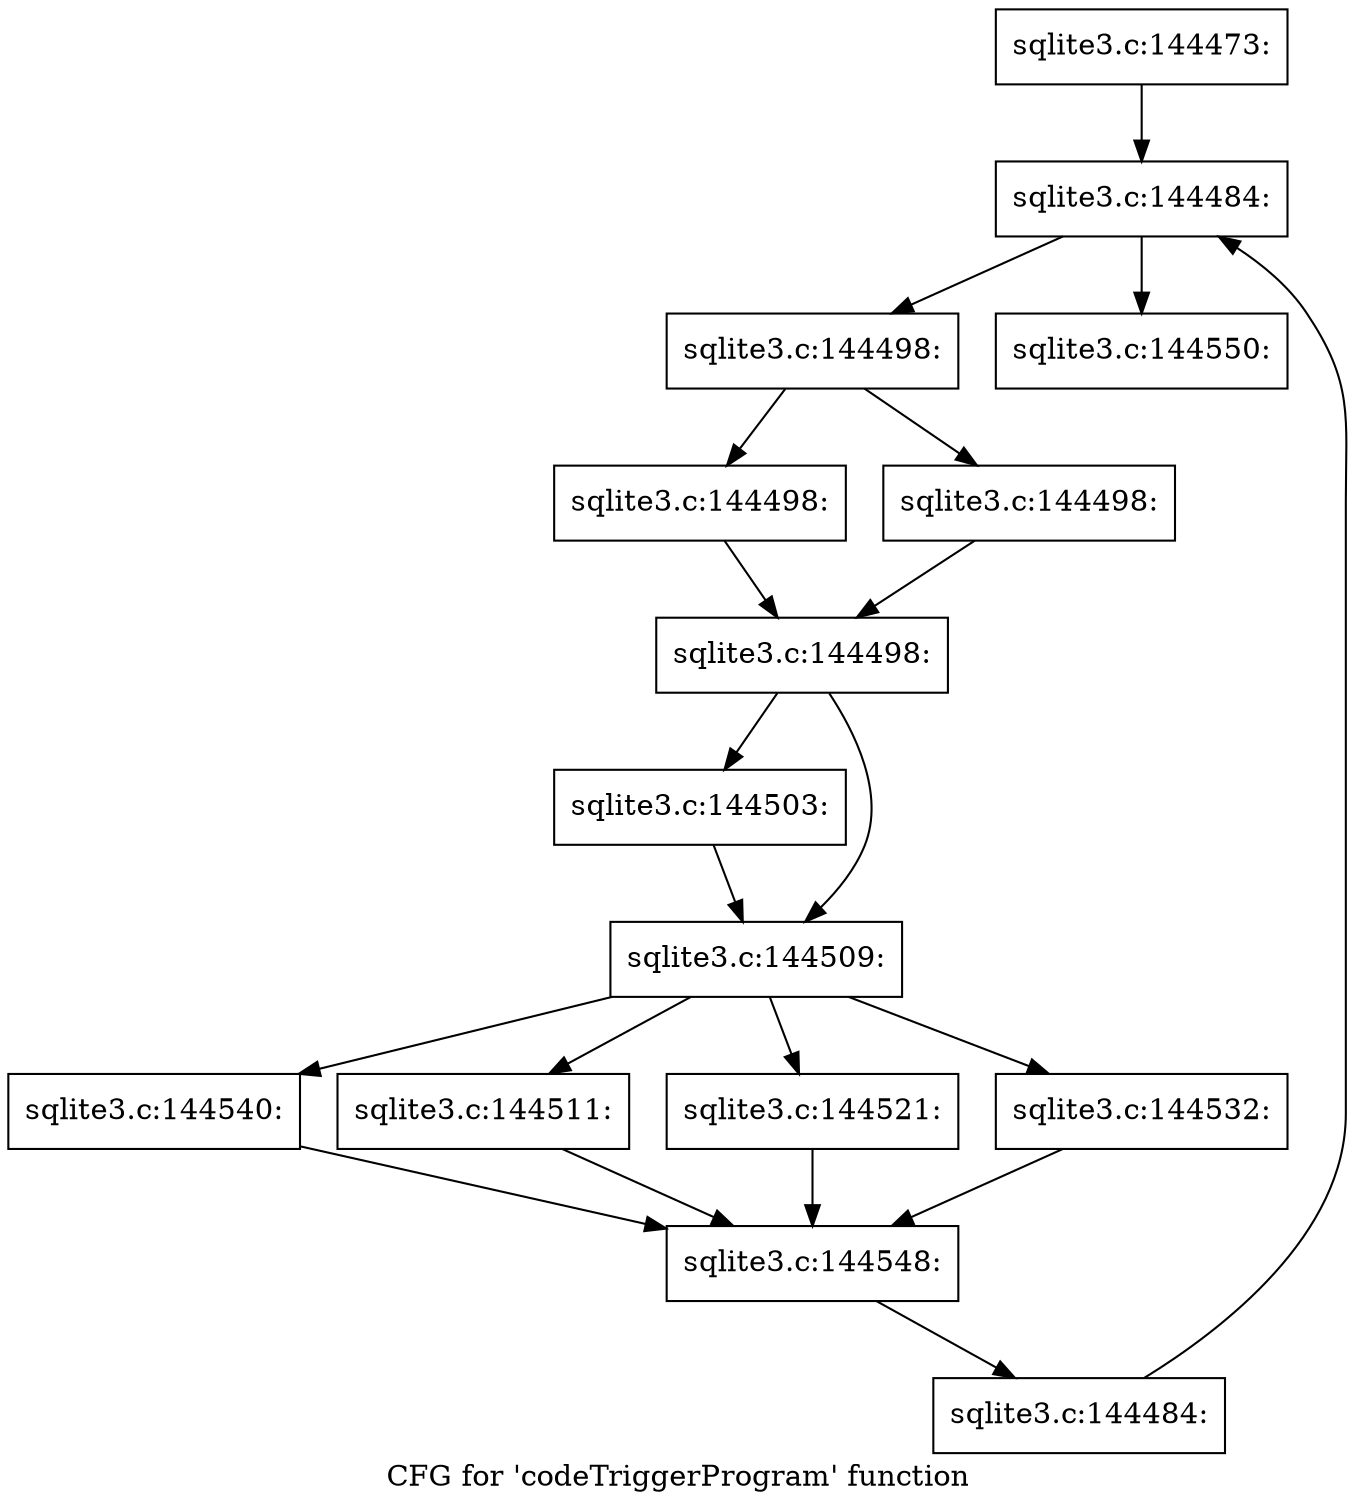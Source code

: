 digraph "CFG for 'codeTriggerProgram' function" {
	label="CFG for 'codeTriggerProgram' function";

	Node0x55c0f9d85110 [shape=record,label="{sqlite3.c:144473:}"];
	Node0x55c0f9d85110 -> Node0x55c0f9d88f40;
	Node0x55c0f9d88f40 [shape=record,label="{sqlite3.c:144484:}"];
	Node0x55c0f9d88f40 -> Node0x55c0f9d89160;
	Node0x55c0f9d88f40 -> Node0x55c0f9d88d20;
	Node0x55c0f9d89160 [shape=record,label="{sqlite3.c:144498:}"];
	Node0x55c0f9d89160 -> Node0x55c0f9d89490;
	Node0x55c0f9d89160 -> Node0x55c0f9d894e0;
	Node0x55c0f9d89490 [shape=record,label="{sqlite3.c:144498:}"];
	Node0x55c0f9d89490 -> Node0x55c0f9d89530;
	Node0x55c0f9d894e0 [shape=record,label="{sqlite3.c:144498:}"];
	Node0x55c0f9d894e0 -> Node0x55c0f9d89530;
	Node0x55c0f9d89530 [shape=record,label="{sqlite3.c:144498:}"];
	Node0x55c0f9d89530 -> Node0x55c0f9d8a0a0;
	Node0x55c0f9d89530 -> Node0x55c0f9d8a0f0;
	Node0x55c0f9d8a0a0 [shape=record,label="{sqlite3.c:144503:}"];
	Node0x55c0f9d8a0a0 -> Node0x55c0f9d8a0f0;
	Node0x55c0f9d8a0f0 [shape=record,label="{sqlite3.c:144509:}"];
	Node0x55c0f9d8a0f0 -> Node0x55c0f9d8afe0;
	Node0x55c0f9d8a0f0 -> Node0x55c0f9d8b3c0;
	Node0x55c0f9d8a0f0 -> Node0x55c0f650b710;
	Node0x55c0f9d8a0f0 -> Node0x55c0f651e150;
	Node0x55c0f9d8b3c0 [shape=record,label="{sqlite3.c:144511:}"];
	Node0x55c0f9d8b3c0 -> Node0x55c0f9d8aa90;
	Node0x55c0f650b710 [shape=record,label="{sqlite3.c:144521:}"];
	Node0x55c0f650b710 -> Node0x55c0f9d8aa90;
	Node0x55c0f651e150 [shape=record,label="{sqlite3.c:144532:}"];
	Node0x55c0f651e150 -> Node0x55c0f9d8aa90;
	Node0x55c0f9d8afe0 [shape=record,label="{sqlite3.c:144540:}"];
	Node0x55c0f9d8afe0 -> Node0x55c0f9d8aa90;
	Node0x55c0f9d8aa90 [shape=record,label="{sqlite3.c:144548:}"];
	Node0x55c0f9d8aa90 -> Node0x55c0f9d890d0;
	Node0x55c0f9d890d0 [shape=record,label="{sqlite3.c:144484:}"];
	Node0x55c0f9d890d0 -> Node0x55c0f9d88f40;
	Node0x55c0f9d88d20 [shape=record,label="{sqlite3.c:144550:}"];
}
